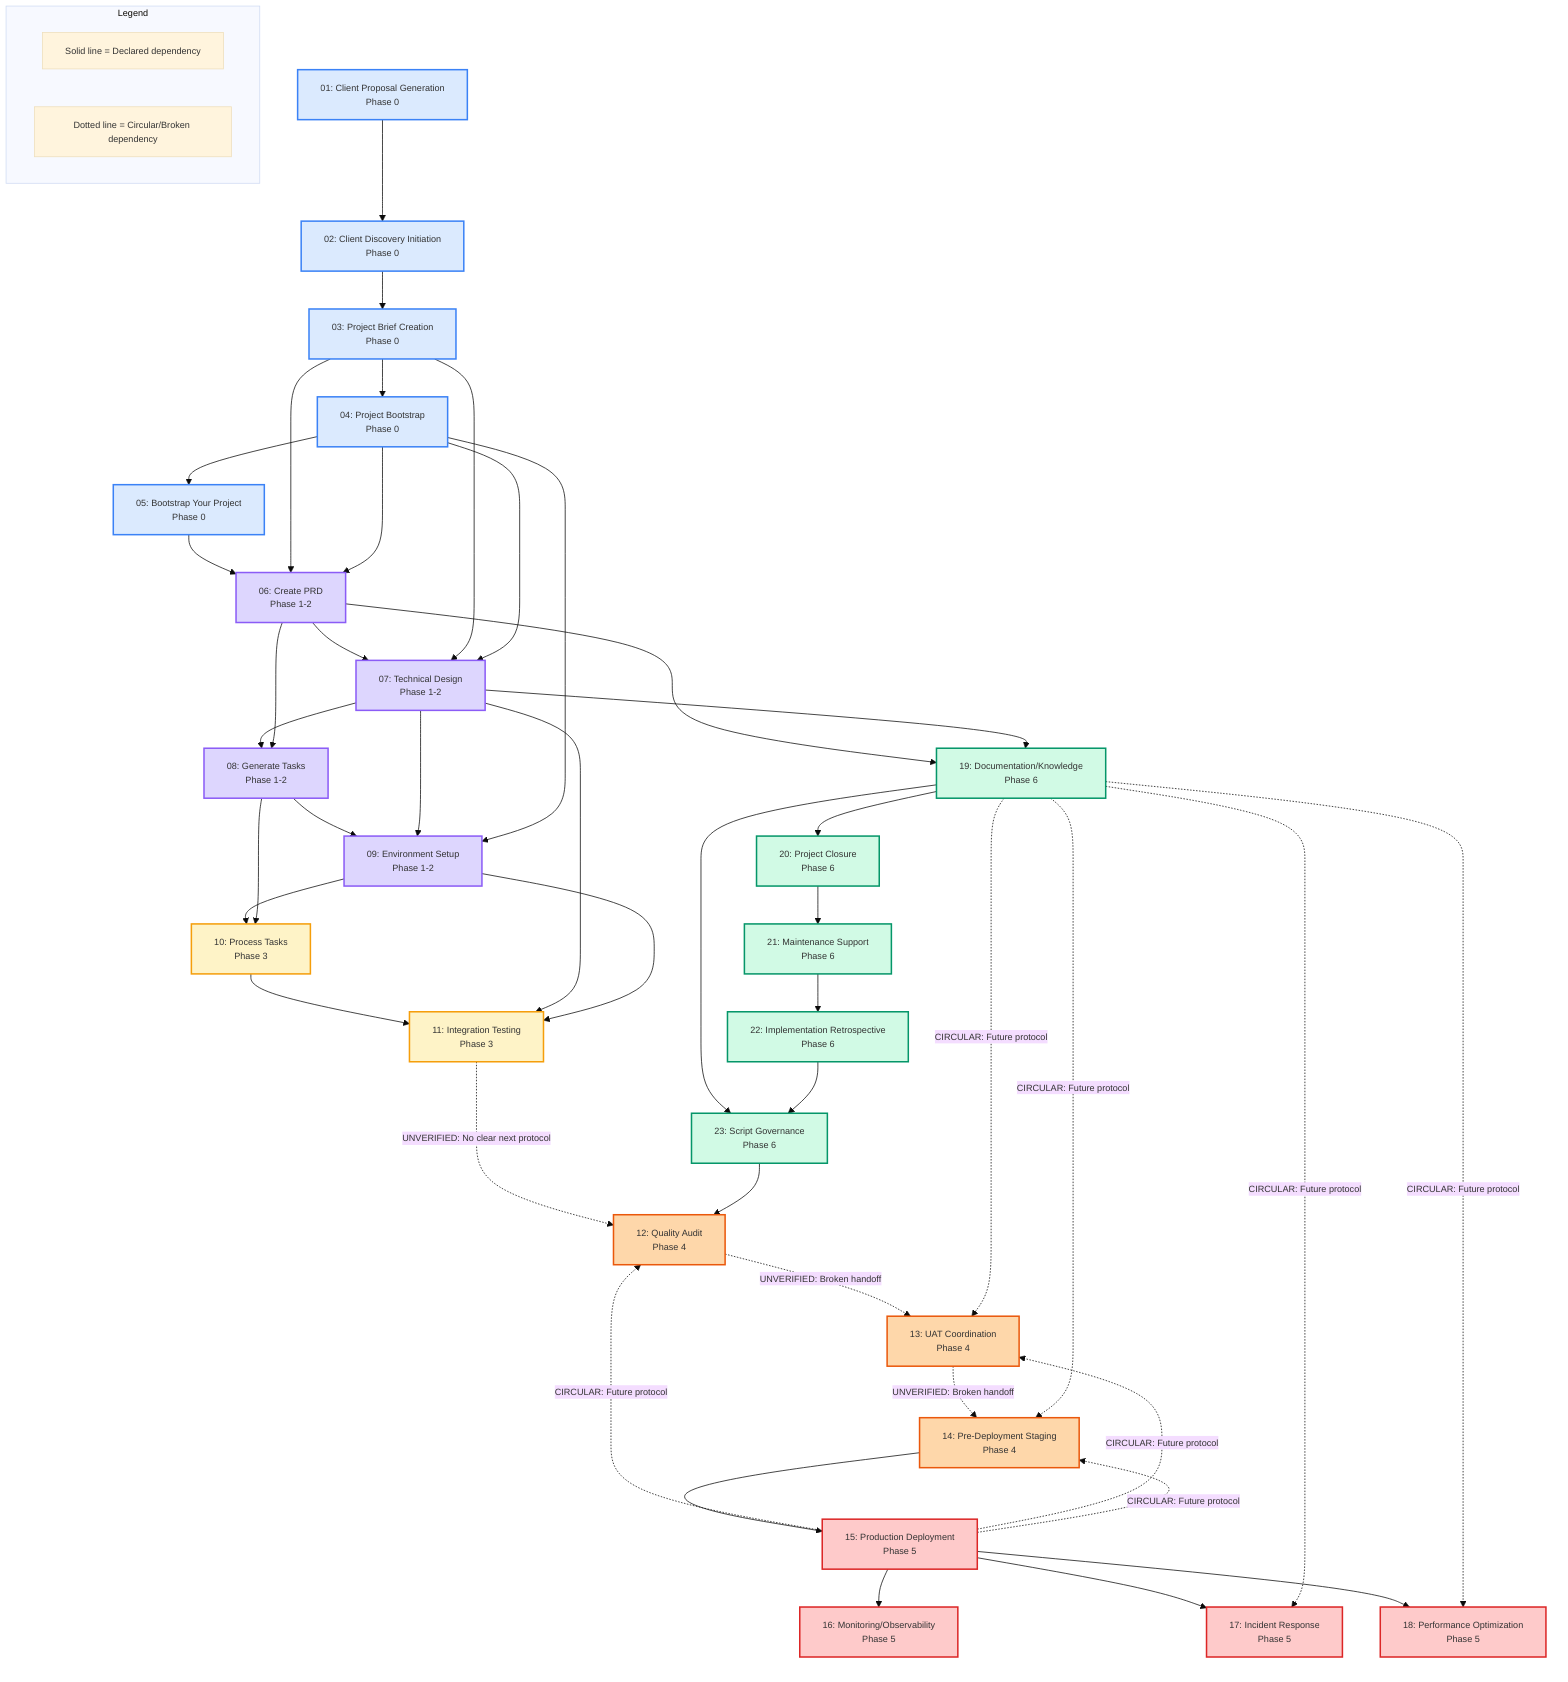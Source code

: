 %%{ init: { 'theme': 'base', 'themeVariables': { 'fontSize': '12px' } } }%%
graph TD
  %% PHASE 0: Foundation & Discovery (01-05)
  P01["01: Client Proposal Generation<br/>Phase 0"]
  P02["02: Client Discovery Initiation<br/>Phase 0"]
  P03["03: Project Brief Creation<br/>Phase 0"]
  P04["04: Project Bootstrap<br/>Phase 0"]
  P05["05: Bootstrap Your Project<br/>Phase 0"]

  %% PHASE 1-2: Planning & Design (06-09)
  P06["06: Create PRD<br/>Phase 1-2"]
  P07["07: Technical Design<br/>Phase 1-2"]
  P08["08: Generate Tasks<br/>Phase 1-2"]
  P09["09: Environment Setup<br/>Phase 1-2"]

  %% PHASE 3: Development (10-11)
  P10["10: Process Tasks<br/>Phase 3"]
  P11["11: Integration Testing<br/>Phase 3"]

  %% PHASE 4: Quality & Testing (12-14)
  P12["12: Quality Audit<br/>Phase 4"]
  P13["13: UAT Coordination<br/>Phase 4"]
  P14["14: Pre-Deployment Staging<br/>Phase 4"]

  %% PHASE 5: Deployment & Operations (15-18)
  P15["15: Production Deployment<br/>Phase 5"]
  P16["16: Monitoring/Observability<br/>Phase 5"]
  P17["17: Incident Response<br/>Phase 5"]
  P18["18: Performance Optimization<br/>Phase 5"]

  %% PHASE 6: Closure & Maintenance (19-23)
  P19["19: Documentation/Knowledge<br/>Phase 6"]
  P20["20: Project Closure<br/>Phase 6"]
  P21["21: Maintenance Support<br/>Phase 6"]
  P22["22: Implementation Retrospective<br/>Phase 6"]
  P23["23: Script Governance<br/>Phase 6"]

  %% DECLARED DEPENDENCIES (From Prerequisites)
  P01 --> P02
  P02 --> P03
  P03 --> P04
  P04 --> P05
  P05 --> P06
  P03 --> P06
  P04 --> P06
  P06 --> P07
  P03 --> P07
  P04 --> P07
  P07 --> P08
  P06 --> P08
  P08 --> P09
  P07 --> P09
  P04 --> P09
  P09 --> P10
  P08 --> P10
  P10 --> P11
  P07 --> P11
  P09 --> P11
  
  %% PHASE 3-4 GAP: Missing transition from Protocol 11
  P11 -."UNVERIFIED: No clear next protocol".-> P12
  
  %% PHASE 4 CIRCULAR DEPENDENCIES
  P15 -."CIRCULAR: Future protocol".-> P12
  P23 --> P12
  P12 -."UNVERIFIED: Broken handoff".-> P13
  
  P19 -."CIRCULAR: Future protocol".-> P13
  P15 -."CIRCULAR: Future protocol".-> P13
  
  P13 -."UNVERIFIED: Broken handoff".-> P14
  P19 -."CIRCULAR: Future protocol".-> P14
  P15 -."CIRCULAR: Future protocol".-> P14
  
  P14 --> P15
  P15 --> P16
  P15 --> P17
  P15 --> P18
  
  %% PHASE 5-6 DEPENDENCIES  
  P19 -."CIRCULAR: Future protocol".-> P17
  P19 -."CIRCULAR: Future protocol".-> P18
  
  %% PHASE 6 DEPENDENCIES
  P06 --> P19
  P07 --> P19
  P19 --> P20
  P20 --> P21
  P21 --> P22
  P19 --> P23
  P22 --> P23

  %% STYLE DEFINITIONS
  classDef phase0 fill:#dbeafe,stroke:#3b82f6,stroke-width:2px
  classDef phase1 fill:#ddd6fe,stroke:#8b5cf6,stroke-width:2px
  classDef phase3 fill:#fef3c7,stroke:#f59e0b,stroke-width:2px
  classDef phase4 fill:#fed7aa,stroke:#ea580c,stroke-width:2px
  classDef phase5 fill:#fecaca,stroke:#dc2626,stroke-width:2px
  classDef phase6 fill:#d1fae5,stroke:#059669,stroke-width:2px

  class P01,P02,P03,P04,P05 phase0
  class P06,P07,P08,P09 phase1
  class P10,P11 phase3
  class P12,P13,P14 phase4
  class P15,P16,P17,P18 phase5
  class P19,P20,P21,P22,P23 phase6

  %% LEGEND
  subgraph Legend
    L1["Solid line = Declared dependency"]
    L2["Dotted line = Circular/Broken dependency"]
  end